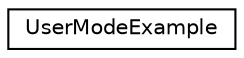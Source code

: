 digraph "Graphical Class Hierarchy"
{
  edge [fontname="Helvetica",fontsize="10",labelfontname="Helvetica",labelfontsize="10"];
  node [fontname="Helvetica",fontsize="10",shape=record];
  rankdir="LR";
  Node1 [label="UserModeExample",height=0.2,width=0.4,color="black", fillcolor="white", style="filled",URL="$class_user_mode_example.html"];
}
